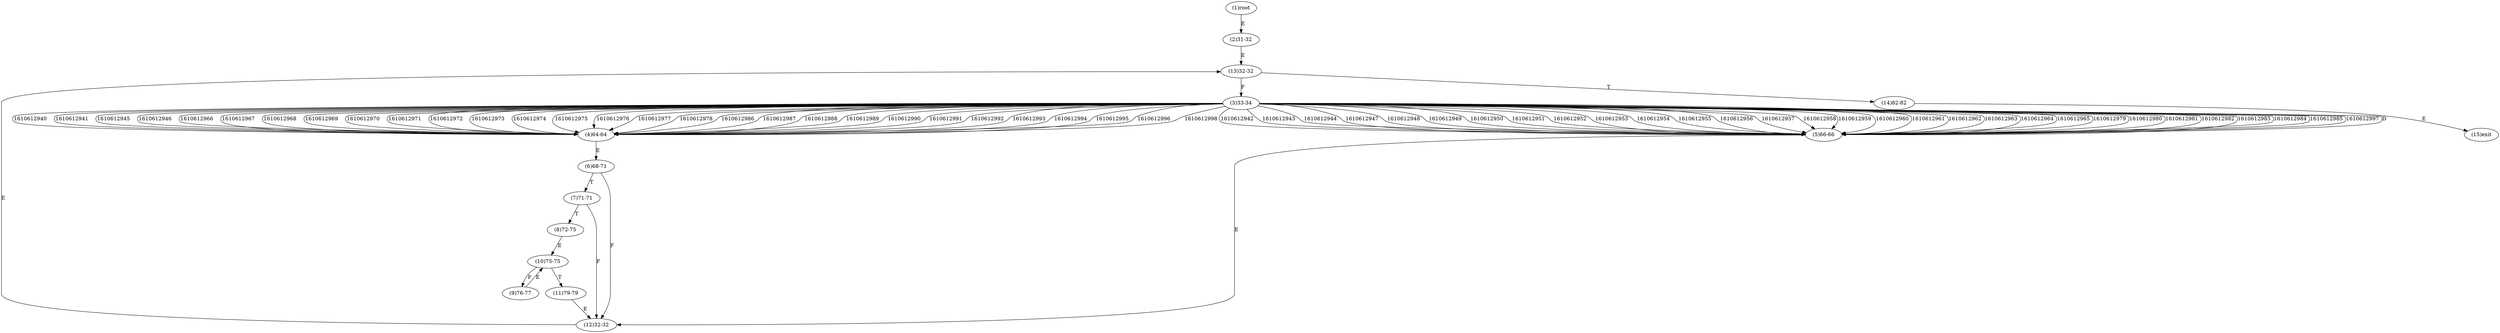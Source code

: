 digraph "" { 
1[ label="(1)root"];
2[ label="(2)31-32"];
3[ label="(3)33-34"];
4[ label="(4)64-64"];
5[ label="(5)66-66"];
6[ label="(6)68-71"];
7[ label="(7)71-71"];
8[ label="(8)72-75"];
9[ label="(9)76-77"];
10[ label="(10)75-75"];
11[ label="(11)79-79"];
12[ label="(12)32-32"];
13[ label="(13)32-32"];
14[ label="(14)82-82"];
15[ label="(15)exit"];
1->2[ label="E"];
2->13[ label="E"];
3->4[ label="1610612940"];
3->4[ label="1610612941"];
3->5[ label="1610612942"];
3->5[ label="1610612943"];
3->5[ label="1610612944"];
3->4[ label="1610612945"];
3->4[ label="1610612946"];
3->5[ label="1610612947"];
3->5[ label="1610612948"];
3->5[ label="1610612949"];
3->5[ label="1610612950"];
3->5[ label="1610612951"];
3->5[ label="1610612952"];
3->5[ label="1610612953"];
3->5[ label="1610612954"];
3->5[ label="1610612955"];
3->5[ label="1610612956"];
3->5[ label="1610612957"];
3->5[ label="1610612958"];
3->5[ label="1610612959"];
3->5[ label="1610612960"];
3->5[ label="1610612961"];
3->5[ label="1610612962"];
3->5[ label="1610612963"];
3->5[ label="1610612964"];
3->5[ label="1610612965"];
3->4[ label="1610612966"];
3->4[ label="1610612967"];
3->4[ label="1610612968"];
3->4[ label="1610612969"];
3->4[ label="1610612970"];
3->4[ label="1610612971"];
3->4[ label="1610612972"];
3->4[ label="1610612973"];
3->4[ label="1610612974"];
3->4[ label="1610612975"];
3->4[ label="1610612976"];
3->4[ label="1610612977"];
3->4[ label="1610612978"];
3->5[ label="1610612979"];
3->5[ label="1610612980"];
3->5[ label="1610612981"];
3->5[ label="1610612982"];
3->5[ label="1610612983"];
3->5[ label="1610612984"];
3->5[ label="1610612985"];
3->4[ label="1610612986"];
3->4[ label="1610612987"];
3->4[ label="1610612988"];
3->4[ label="1610612989"];
3->4[ label="1610612990"];
3->4[ label="1610612991"];
3->4[ label="1610612992"];
3->4[ label="1610612993"];
3->4[ label="1610612994"];
3->4[ label="1610612995"];
3->4[ label="1610612996"];
3->5[ label="1610612997"];
3->4[ label="1610612998"];
3->5[ label="D"];
4->6[ label="E"];
5->12[ label="E"];
6->12[ label="F"];
6->7[ label="T"];
7->12[ label="F"];
7->8[ label="T"];
8->10[ label="E"];
9->10[ label="E"];
10->9[ label="F"];
10->11[ label="T"];
11->12[ label="E"];
12->13[ label="E"];
13->3[ label="F"];
13->14[ label="T"];
14->15[ label="E"];
}